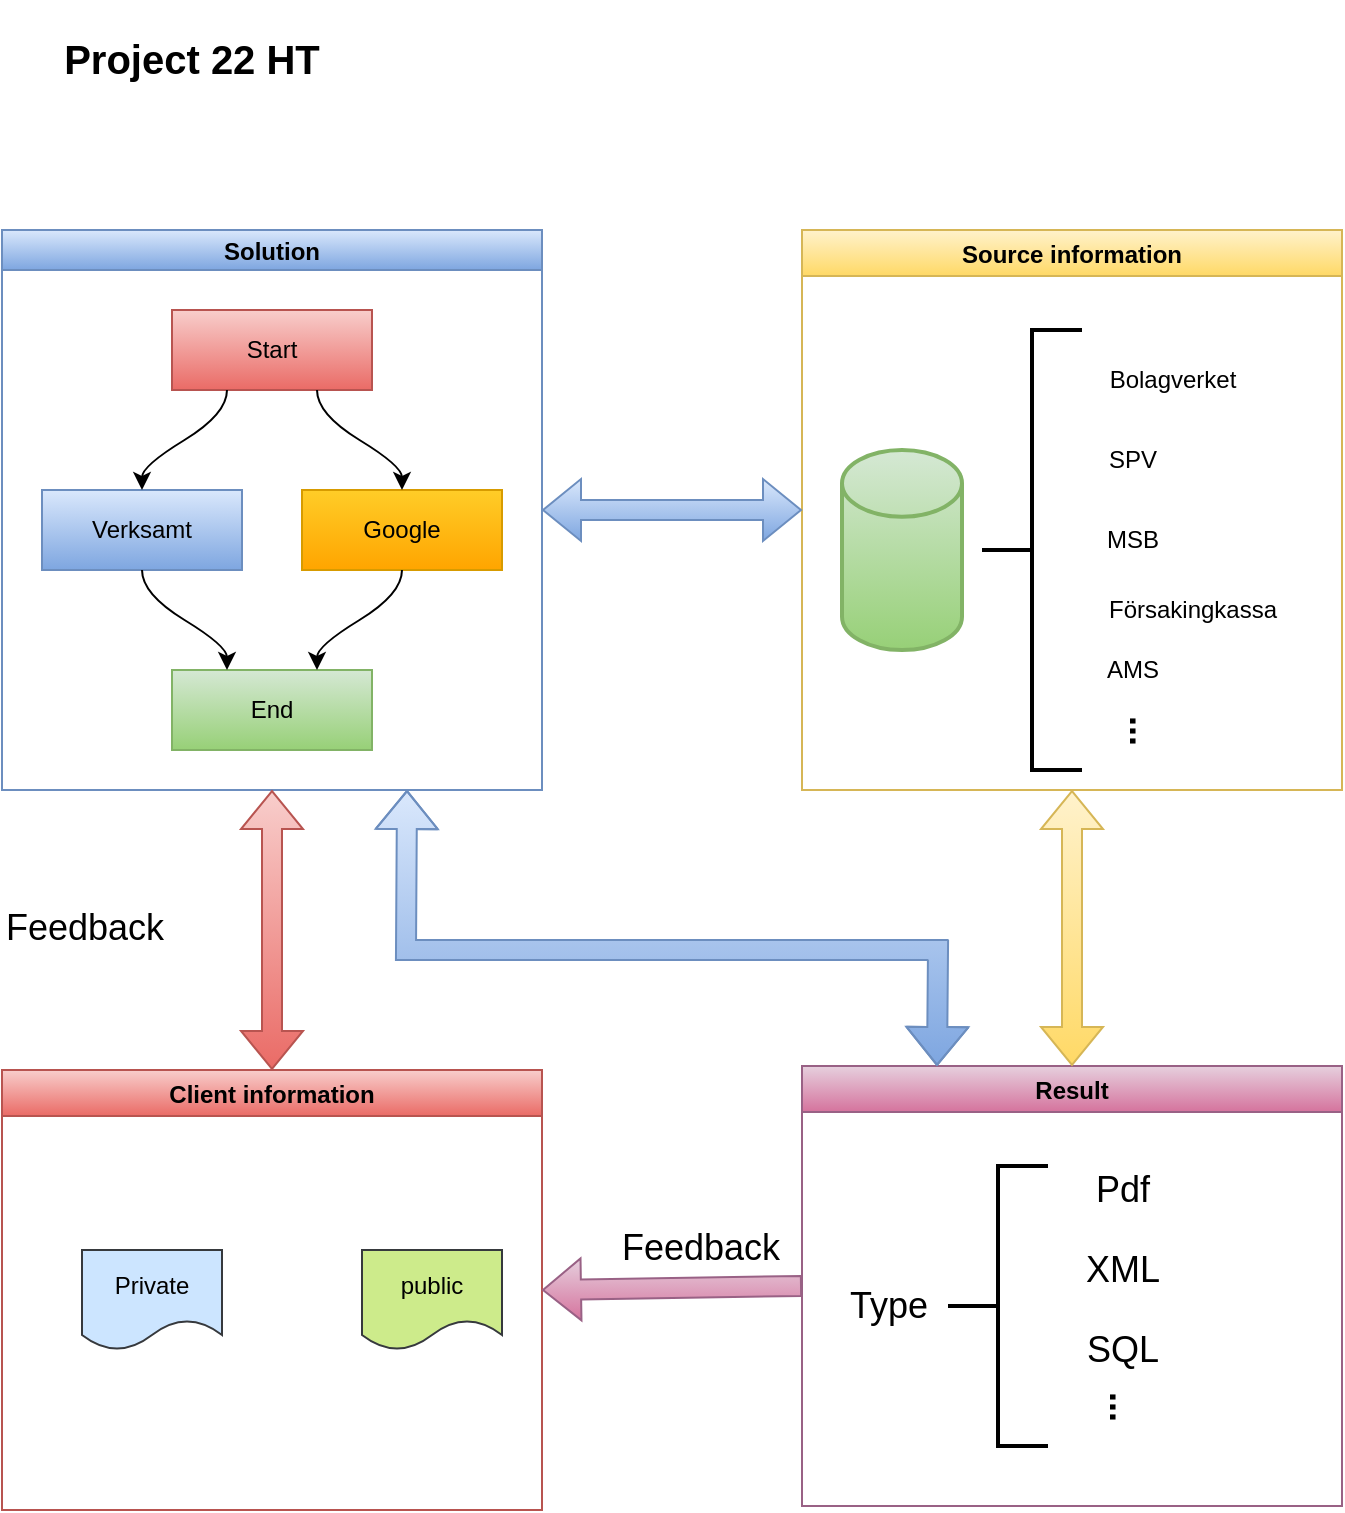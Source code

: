 <mxfile version="20.2.8" type="device"><diagram id="dD1mMQIcWlyzVS97YHMu" name="Sida-1"><mxGraphModel dx="1021" dy="567" grid="1" gridSize="10" guides="1" tooltips="1" connect="1" arrows="1" fold="1" page="1" pageScale="1" pageWidth="827" pageHeight="1169" math="0" shadow="0"><root><mxCell id="0"/><mxCell id="1" parent="0"/><mxCell id="ep0bGHp6WCH7IgSSkuOK-8" value="Client information" style="swimlane;fillColor=#f8cecc;gradientColor=#ea6b66;strokeColor=#b85450;" vertex="1" parent="1"><mxGeometry x="80" y="595" width="270" height="220" as="geometry"/></mxCell><mxCell id="ep0bGHp6WCH7IgSSkuOK-9" value="Private" style="shape=document;whiteSpace=wrap;html=1;boundedLbl=1;fillColor=#cce5ff;strokeColor=#36393d;" vertex="1" parent="ep0bGHp6WCH7IgSSkuOK-8"><mxGeometry x="40" y="90" width="70" height="50" as="geometry"/></mxCell><mxCell id="ep0bGHp6WCH7IgSSkuOK-10" value="public" style="shape=document;whiteSpace=wrap;html=1;boundedLbl=1;fillColor=#cdeb8b;strokeColor=#36393d;" vertex="1" parent="ep0bGHp6WCH7IgSSkuOK-8"><mxGeometry x="180" y="90" width="70" height="50" as="geometry"/></mxCell><mxCell id="ep0bGHp6WCH7IgSSkuOK-11" value="Result" style="swimlane;fillColor=#e6d0de;gradientColor=#d5739d;strokeColor=#996185;" vertex="1" parent="1"><mxGeometry x="480" y="593" width="270" height="220" as="geometry"/></mxCell><mxCell id="ep0bGHp6WCH7IgSSkuOK-47" value="" style="strokeWidth=2;html=1;shape=mxgraph.flowchart.annotation_2;align=left;labelPosition=right;pointerEvents=1;" vertex="1" parent="ep0bGHp6WCH7IgSSkuOK-11"><mxGeometry x="73" y="50" width="50" height="140" as="geometry"/></mxCell><mxCell id="ep0bGHp6WCH7IgSSkuOK-48" value="Type" style="text;html=1;align=center;verticalAlign=middle;resizable=0;points=[];autosize=1;strokeColor=none;fillColor=none;fontSize=18;" vertex="1" parent="ep0bGHp6WCH7IgSSkuOK-11"><mxGeometry x="13" y="100" width="60" height="40" as="geometry"/></mxCell><mxCell id="ep0bGHp6WCH7IgSSkuOK-56" value="&lt;b&gt;&lt;font style=&quot;font-size: 18px;&quot;&gt;...&lt;/font&gt;&lt;/b&gt;" style="text;html=1;align=center;verticalAlign=middle;resizable=0;points=[];autosize=1;strokeColor=none;fillColor=none;rotation=90;" vertex="1" parent="ep0bGHp6WCH7IgSSkuOK-11"><mxGeometry x="140" y="150" width="40" height="40" as="geometry"/></mxCell><mxCell id="ep0bGHp6WCH7IgSSkuOK-13" value="Source information" style="swimlane;fillColor=#fff2cc;gradientColor=#ffd966;strokeColor=#d6b656;" vertex="1" parent="1"><mxGeometry x="480" y="175" width="270" height="280" as="geometry"><mxRectangle x="60" y="30" width="140" height="30" as="alternateBounds"/></mxGeometry></mxCell><mxCell id="ep0bGHp6WCH7IgSSkuOK-14" value="" style="strokeWidth=2;html=1;shape=mxgraph.flowchart.database;whiteSpace=wrap;fillColor=#d5e8d4;gradientColor=#97d077;strokeColor=#82b366;" vertex="1" parent="ep0bGHp6WCH7IgSSkuOK-13"><mxGeometry x="20" y="110" width="60" height="100" as="geometry"/></mxCell><mxCell id="ep0bGHp6WCH7IgSSkuOK-15" value="" style="strokeWidth=2;html=1;shape=mxgraph.flowchart.annotation_2;align=left;labelPosition=right;pointerEvents=1;" vertex="1" parent="ep0bGHp6WCH7IgSSkuOK-13"><mxGeometry x="90" y="50" width="50" height="220" as="geometry"/></mxCell><mxCell id="ep0bGHp6WCH7IgSSkuOK-16" value="Bolagverket" style="text;html=1;align=center;verticalAlign=middle;resizable=0;points=[];autosize=1;strokeColor=none;fillColor=none;" vertex="1" parent="ep0bGHp6WCH7IgSSkuOK-13"><mxGeometry x="140" y="60" width="90" height="30" as="geometry"/></mxCell><mxCell id="ep0bGHp6WCH7IgSSkuOK-21" value="Försakingkassa" style="text;html=1;align=center;verticalAlign=middle;resizable=0;points=[];autosize=1;strokeColor=none;fillColor=none;" vertex="1" parent="ep0bGHp6WCH7IgSSkuOK-13"><mxGeometry x="140" y="175" width="110" height="30" as="geometry"/></mxCell><mxCell id="ep0bGHp6WCH7IgSSkuOK-22" value="AMS" style="text;html=1;align=center;verticalAlign=middle;resizable=0;points=[];autosize=1;strokeColor=none;fillColor=none;" vertex="1" parent="ep0bGHp6WCH7IgSSkuOK-13"><mxGeometry x="140" y="205" width="50" height="30" as="geometry"/></mxCell><mxCell id="ep0bGHp6WCH7IgSSkuOK-20" value="MSB" style="text;html=1;align=center;verticalAlign=middle;resizable=0;points=[];autosize=1;strokeColor=none;fillColor=none;" vertex="1" parent="ep0bGHp6WCH7IgSSkuOK-13"><mxGeometry x="140" y="140" width="50" height="30" as="geometry"/></mxCell><mxCell id="ep0bGHp6WCH7IgSSkuOK-17" value="SPV" style="text;html=1;align=center;verticalAlign=middle;resizable=0;points=[];autosize=1;strokeColor=none;fillColor=none;" vertex="1" parent="ep0bGHp6WCH7IgSSkuOK-13"><mxGeometry x="140" y="100" width="50" height="30" as="geometry"/></mxCell><mxCell id="ep0bGHp6WCH7IgSSkuOK-33" value="&lt;b&gt;&lt;font style=&quot;font-size: 18px;&quot;&gt;...&lt;/font&gt;&lt;/b&gt;" style="text;html=1;align=center;verticalAlign=middle;resizable=0;points=[];autosize=1;strokeColor=none;fillColor=none;rotation=90;" vertex="1" parent="ep0bGHp6WCH7IgSSkuOK-13"><mxGeometry x="150" y="230" width="40" height="40" as="geometry"/></mxCell><mxCell id="ep0bGHp6WCH7IgSSkuOK-23" value="Solution" style="swimlane;startSize=20;horizontal=1;childLayout=flowLayout;flowOrientation=north;resizable=0;interRankCellSpacing=50;containerType=tree;fillColor=#dae8fc;gradientColor=#7ea6e0;strokeColor=#6c8ebf;" vertex="1" parent="1"><mxGeometry x="80" y="175" width="270" height="280" as="geometry"/></mxCell><mxCell id="ep0bGHp6WCH7IgSSkuOK-24" value="Start" style="whiteSpace=wrap;html=1;fillColor=#f8cecc;gradientColor=#ea6b66;strokeColor=#b85450;" vertex="1" parent="ep0bGHp6WCH7IgSSkuOK-23"><mxGeometry x="85" y="40" width="100" height="40" as="geometry"/></mxCell><mxCell id="ep0bGHp6WCH7IgSSkuOK-25" value="Verksamt" style="whiteSpace=wrap;html=1;fillColor=#dae8fc;gradientColor=#7ea6e0;strokeColor=#6c8ebf;" vertex="1" parent="ep0bGHp6WCH7IgSSkuOK-23"><mxGeometry x="20" y="130" width="100" height="40" as="geometry"/></mxCell><mxCell id="ep0bGHp6WCH7IgSSkuOK-26" value="" style="html=1;curved=1;rounded=0;noEdgeStyle=1;orthogonal=1;" edge="1" parent="ep0bGHp6WCH7IgSSkuOK-23" source="ep0bGHp6WCH7IgSSkuOK-24" target="ep0bGHp6WCH7IgSSkuOK-25"><mxGeometry relative="1" as="geometry"><Array as="points"><mxPoint x="112.5" y="92"/><mxPoint x="70" y="118"/></Array></mxGeometry></mxCell><mxCell id="ep0bGHp6WCH7IgSSkuOK-27" value="Google" style="whiteSpace=wrap;html=1;fillColor=#ffcd28;gradientColor=#ffa500;strokeColor=#d79b00;" vertex="1" parent="ep0bGHp6WCH7IgSSkuOK-23"><mxGeometry x="150" y="130" width="100" height="40" as="geometry"/></mxCell><mxCell id="ep0bGHp6WCH7IgSSkuOK-28" value="" style="html=1;curved=1;rounded=0;noEdgeStyle=1;orthogonal=1;" edge="1" parent="ep0bGHp6WCH7IgSSkuOK-23" source="ep0bGHp6WCH7IgSSkuOK-24" target="ep0bGHp6WCH7IgSSkuOK-27"><mxGeometry relative="1" as="geometry"><Array as="points"><mxPoint x="157.5" y="92"/><mxPoint x="200" y="118"/></Array></mxGeometry></mxCell><mxCell id="ep0bGHp6WCH7IgSSkuOK-29" value="End" style="whiteSpace=wrap;html=1;fillColor=#d5e8d4;gradientColor=#97d077;strokeColor=#82b366;" vertex="1" parent="ep0bGHp6WCH7IgSSkuOK-23"><mxGeometry x="85" y="220" width="100" height="40" as="geometry"/></mxCell><mxCell id="ep0bGHp6WCH7IgSSkuOK-30" value="" style="html=1;curved=1;rounded=0;noEdgeStyle=1;orthogonal=1;" edge="1" parent="ep0bGHp6WCH7IgSSkuOK-23" source="ep0bGHp6WCH7IgSSkuOK-25" target="ep0bGHp6WCH7IgSSkuOK-29"><mxGeometry relative="1" as="geometry"><Array as="points"><mxPoint x="70" y="182"/><mxPoint x="112.5" y="208"/></Array></mxGeometry></mxCell><mxCell id="ep0bGHp6WCH7IgSSkuOK-31" value="" style="html=1;curved=1;rounded=0;noEdgeStyle=1;orthogonal=1;" edge="1" parent="ep0bGHp6WCH7IgSSkuOK-23" source="ep0bGHp6WCH7IgSSkuOK-27" target="ep0bGHp6WCH7IgSSkuOK-29"><mxGeometry relative="1" as="geometry"><Array as="points"><mxPoint x="200" y="182"/><mxPoint x="157.5" y="208"/></Array></mxGeometry></mxCell><mxCell id="ep0bGHp6WCH7IgSSkuOK-37" value="" style="shape=flexArrow;endArrow=classic;startArrow=classic;html=1;rounded=0;fontSize=18;exitX=0.5;exitY=0;exitDx=0;exitDy=0;entryX=0.5;entryY=1;entryDx=0;entryDy=0;fillColor=#f8cecc;gradientColor=#ea6b66;strokeColor=#b85450;" edge="1" parent="1" source="ep0bGHp6WCH7IgSSkuOK-8" target="ep0bGHp6WCH7IgSSkuOK-23"><mxGeometry width="100" height="100" relative="1" as="geometry"><mxPoint x="360" y="715" as="sourcePoint"/><mxPoint x="460" y="615" as="targetPoint"/><Array as="points"/></mxGeometry></mxCell><mxCell id="ep0bGHp6WCH7IgSSkuOK-43" value="Feedback" style="edgeLabel;html=1;align=center;verticalAlign=middle;resizable=0;points=[];fontSize=18;" vertex="1" connectable="0" parent="ep0bGHp6WCH7IgSSkuOK-37"><mxGeometry x="-0.137" y="1" relative="1" as="geometry"><mxPoint x="-93" y="-11" as="offset"/></mxGeometry></mxCell><mxCell id="ep0bGHp6WCH7IgSSkuOK-40" value="" style="shape=flexArrow;endArrow=classic;html=1;rounded=0;fontSize=18;entryX=1;entryY=0.5;entryDx=0;entryDy=0;exitX=0;exitY=0.5;exitDx=0;exitDy=0;fillColor=#e6d0de;gradientColor=#d5739d;strokeColor=#996185;" edge="1" parent="1" source="ep0bGHp6WCH7IgSSkuOK-11" target="ep0bGHp6WCH7IgSSkuOK-8"><mxGeometry width="50" height="50" relative="1" as="geometry"><mxPoint x="400" y="730" as="sourcePoint"/><mxPoint x="450" y="680" as="targetPoint"/></mxGeometry></mxCell><mxCell id="ep0bGHp6WCH7IgSSkuOK-42" value="Feedback" style="edgeLabel;html=1;align=center;verticalAlign=middle;resizable=0;points=[];fontSize=18;" vertex="1" connectable="0" parent="ep0bGHp6WCH7IgSSkuOK-40"><mxGeometry x="-0.218" y="1" relative="1" as="geometry"><mxPoint y="-21" as="offset"/></mxGeometry></mxCell><mxCell id="ep0bGHp6WCH7IgSSkuOK-45" value="" style="shape=flexArrow;endArrow=classic;startArrow=classic;html=1;rounded=0;fontSize=18;entryX=0.5;entryY=1;entryDx=0;entryDy=0;exitX=0.5;exitY=0;exitDx=0;exitDy=0;fillColor=#fff2cc;gradientColor=#ffd966;strokeColor=#d6b656;" edge="1" parent="1" source="ep0bGHp6WCH7IgSSkuOK-11" target="ep0bGHp6WCH7IgSSkuOK-13"><mxGeometry width="100" height="100" relative="1" as="geometry"><mxPoint x="480" y="495" as="sourcePoint"/><mxPoint x="580" y="395" as="targetPoint"/><Array as="points"/></mxGeometry></mxCell><mxCell id="ep0bGHp6WCH7IgSSkuOK-49" value="Pdf" style="text;html=1;align=center;verticalAlign=middle;resizable=0;points=[];autosize=1;strokeColor=none;fillColor=none;fontSize=18;" vertex="1" parent="1"><mxGeometry x="615" y="635" width="50" height="40" as="geometry"/></mxCell><mxCell id="ep0bGHp6WCH7IgSSkuOK-50" value="XML" style="text;html=1;align=center;verticalAlign=middle;resizable=0;points=[];autosize=1;strokeColor=none;fillColor=none;fontSize=18;" vertex="1" parent="1"><mxGeometry x="610" y="675" width="60" height="40" as="geometry"/></mxCell><mxCell id="ep0bGHp6WCH7IgSSkuOK-51" value="SQL" style="text;html=1;align=center;verticalAlign=middle;resizable=0;points=[];autosize=1;strokeColor=none;fillColor=none;fontSize=18;" vertex="1" parent="1"><mxGeometry x="610" y="715" width="60" height="40" as="geometry"/></mxCell><mxCell id="ep0bGHp6WCH7IgSSkuOK-53" value="" style="shape=flexArrow;endArrow=classic;startArrow=classic;html=1;rounded=0;fontSize=18;entryX=0;entryY=0.5;entryDx=0;entryDy=0;exitX=1;exitY=0.5;exitDx=0;exitDy=0;fillColor=#dae8fc;gradientColor=#7ea6e0;strokeColor=#6c8ebf;" edge="1" parent="1" source="ep0bGHp6WCH7IgSSkuOK-23" target="ep0bGHp6WCH7IgSSkuOK-13"><mxGeometry width="100" height="100" relative="1" as="geometry"><mxPoint x="480" y="475" as="sourcePoint"/><mxPoint x="580" y="375" as="targetPoint"/></mxGeometry></mxCell><mxCell id="ep0bGHp6WCH7IgSSkuOK-54" value="" style="shape=flexArrow;endArrow=classic;startArrow=classic;html=1;rounded=0;fontSize=18;exitX=0.75;exitY=1;exitDx=0;exitDy=0;entryX=0.25;entryY=0;entryDx=0;entryDy=0;fillColor=#dae8fc;gradientColor=#7ea6e0;strokeColor=#6c8ebf;" edge="1" parent="1" source="ep0bGHp6WCH7IgSSkuOK-23" target="ep0bGHp6WCH7IgSSkuOK-11"><mxGeometry width="100" height="100" relative="1" as="geometry"><mxPoint x="480" y="475" as="sourcePoint"/><mxPoint x="580" y="375" as="targetPoint"/><Array as="points"><mxPoint x="282" y="535"/><mxPoint x="548" y="535"/></Array></mxGeometry></mxCell><mxCell id="ep0bGHp6WCH7IgSSkuOK-55" value="&lt;b&gt;&lt;font style=&quot;font-size: 20px;&quot;&gt;Project 22 HT&lt;/font&gt;&lt;/b&gt;" style="text;html=1;strokeColor=none;fillColor=none;align=center;verticalAlign=middle;whiteSpace=wrap;rounded=0;fontSize=18;" vertex="1" parent="1"><mxGeometry x="80" y="60" width="190" height="60" as="geometry"/></mxCell></root></mxGraphModel></diagram></mxfile>